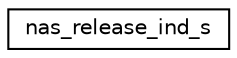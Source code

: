 digraph "Graphical Class Hierarchy"
{
 // LATEX_PDF_SIZE
  edge [fontname="Helvetica",fontsize="10",labelfontname="Helvetica",labelfontsize="10"];
  node [fontname="Helvetica",fontsize="10",shape=record];
  rankdir="LR";
  Node0 [label="nas_release_ind_s",height=0.2,width=0.4,color="black", fillcolor="white", style="filled",URL="$structnas__release__ind__s.html",tooltip=" "];
}
